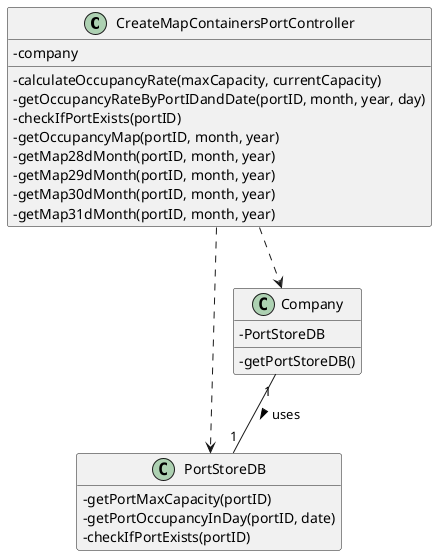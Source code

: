 @startuml

hide empty methods
hide empty attributes
'left to right direction
skinparam classAttributeIconSize 0

class CreateMapContainersPortController{
- company
- calculateOccupancyRate(maxCapacity, currentCapacity)
- getOccupancyRateByPortIDandDate(portID, month, year, day)
- checkIfPortExists(portID)
- getOccupancyMap(portID, month, year)
- getMap28dMonth(portID, month, year)
- getMap29dMonth(portID, month, year)
- getMap30dMonth(portID, month, year)
- getMap31dMonth(portID, month, year)
}

class PortStoreDB{
- getPortMaxCapacity(portID)
- getPortOccupancyInDay(portID, date)
- checkIfPortExists(portID)
}

class Company{
- PortStoreDB
- getPortStoreDB()
}

CreateMapContainersPortController ..> Company
CreateMapContainersPortController ..> PortStoreDB
Company "1" -- "1" PortStoreDB : uses >

@enduml